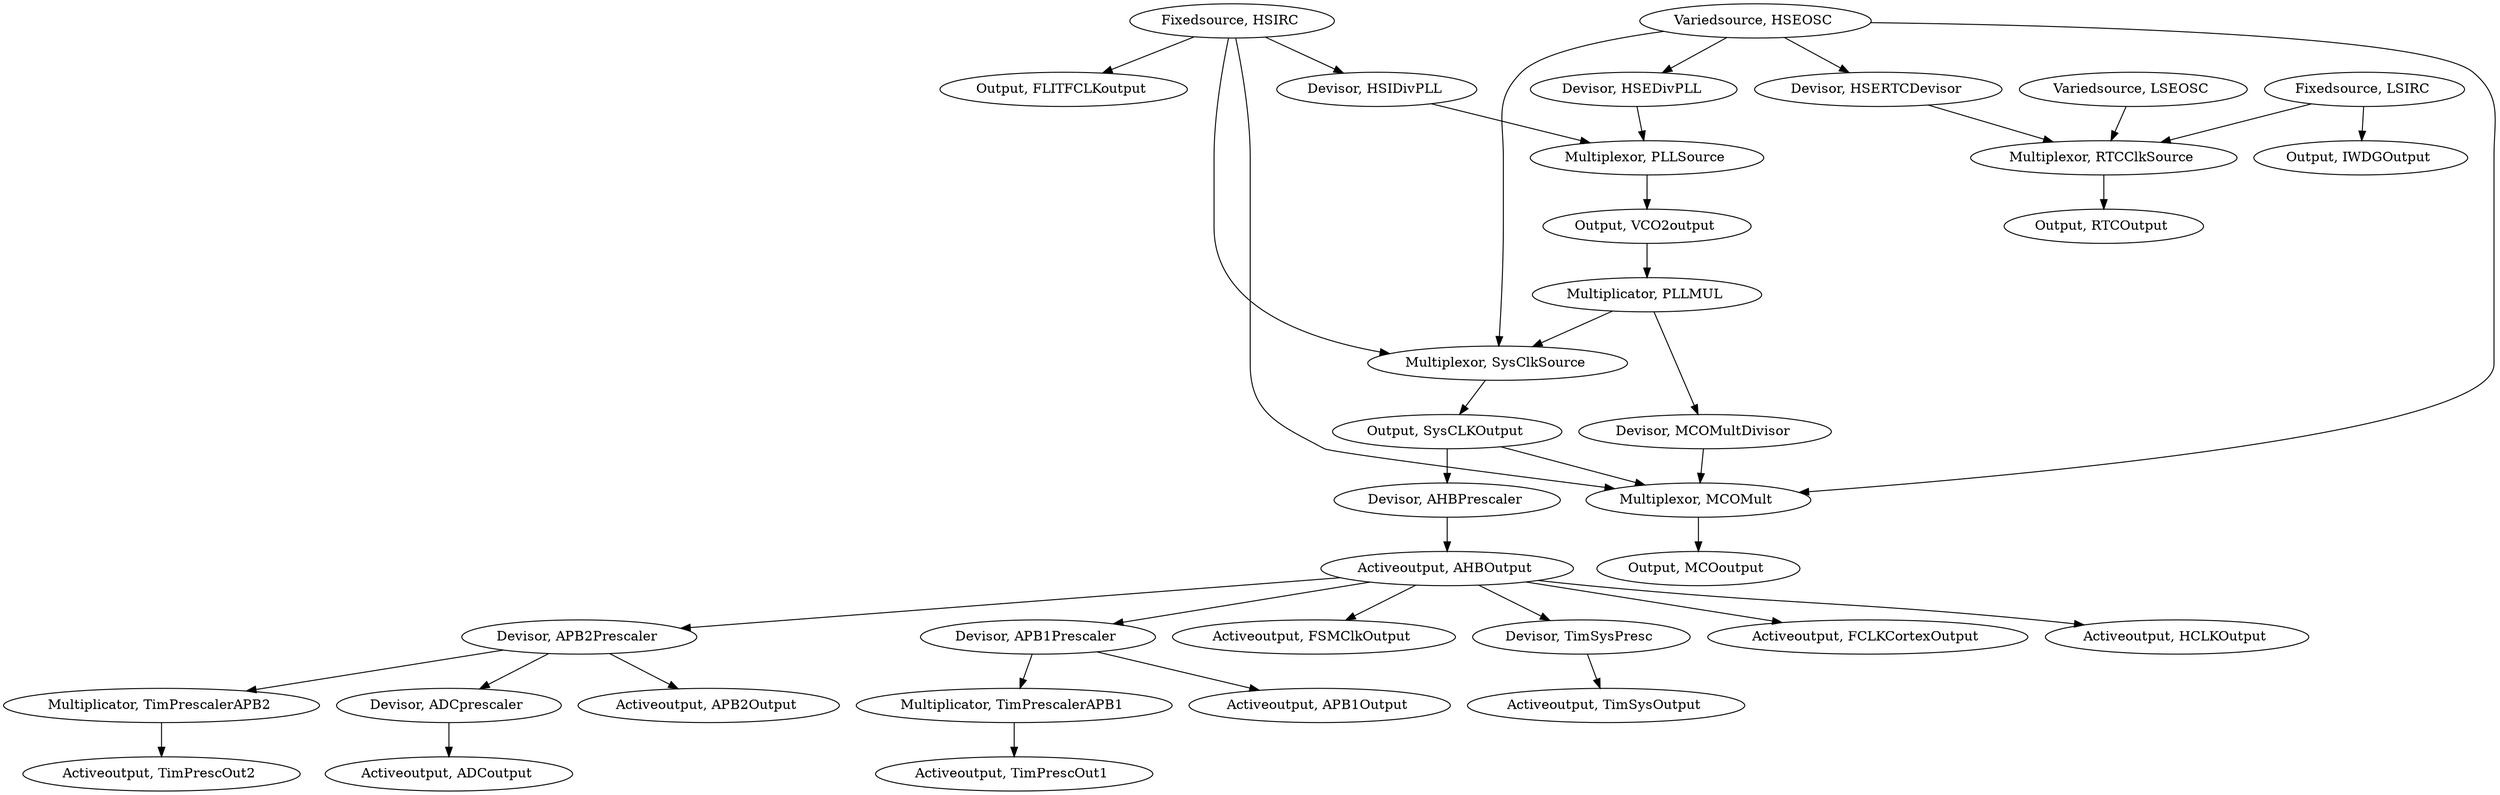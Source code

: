 strict digraph G {
"Activeoutput, TimPrescOut2 ";
"Devisor, APB1Prescaler ";
"Multiplexor, MCOMult ";
"Devisor, HSERTCDevisor ";
"Activeoutput, TimPrescOut1 ";
"Devisor, APB2Prescaler ";
"Activeoutput, FSMClkOutput ";
"Activeoutput, ADCoutput ";
"Activeoutput, AHBOutput ";
"Output, VCO2output ";
"Multiplicator, TimPrescalerAPB1 ";
"Multiplicator, TimPrescalerAPB2 ";
"Variedsource, LSEOSC ";
"Multiplicator, PLLMUL ";
"Activeoutput, TimSysOutput ";
"Output, FLITFCLKoutput ";
"Variedsource, HSEOSC ";
"Devisor, AHBPrescaler ";
"Output, RTCOutput ";
"Output, SysCLKOutput ";
"Multiplexor, PLLSource ";
"Fixedsource, HSIRC ";
"Devisor, MCOMultDivisor ";
"Fixedsource, LSIRC ";
"Devisor, TimSysPresc ";
"Output, IWDGOutput ";
"Devisor, ADCprescaler ";
"Activeoutput, FCLKCortexOutput ";
"Activeoutput, APB1Output ";
"Activeoutput, APB2Output ";
"Multiplexor, RTCClkSource ";
"Activeoutput, HCLKOutput ";
"Multiplexor, SysClkSource ";
"Devisor, HSEDivPLL ";
"Output, MCOoutput ";
"Devisor, HSIDivPLL ";
"Devisor, APB1Prescaler " -> "Multiplicator, TimPrescalerAPB1 ";
"Devisor, APB1Prescaler " -> "Activeoutput, APB1Output ";
"Multiplexor, MCOMult " -> "Output, MCOoutput ";
"Devisor, HSERTCDevisor " -> "Multiplexor, RTCClkSource ";
"Devisor, APB2Prescaler " -> "Activeoutput, APB2Output ";
"Devisor, APB2Prescaler " -> "Devisor, ADCprescaler ";
"Devisor, APB2Prescaler " -> "Multiplicator, TimPrescalerAPB2 ";
"Activeoutput, AHBOutput " -> "Devisor, APB1Prescaler ";
"Activeoutput, AHBOutput " -> "Devisor, TimSysPresc ";
"Activeoutput, AHBOutput " -> "Activeoutput, HCLKOutput ";
"Activeoutput, AHBOutput " -> "Activeoutput, FCLKCortexOutput ";
"Activeoutput, AHBOutput " -> "Devisor, APB2Prescaler ";
"Activeoutput, AHBOutput " -> "Activeoutput, FSMClkOutput ";
"Output, VCO2output " -> "Multiplicator, PLLMUL ";
"Multiplicator, TimPrescalerAPB1 " -> "Activeoutput, TimPrescOut1 ";
"Multiplicator, TimPrescalerAPB2 " -> "Activeoutput, TimPrescOut2 ";
"Variedsource, LSEOSC " -> "Multiplexor, RTCClkSource ";
"Multiplicator, PLLMUL " -> "Multiplexor, SysClkSource ";
"Multiplicator, PLLMUL " -> "Devisor, MCOMultDivisor ";
"Variedsource, HSEOSC " -> "Multiplexor, SysClkSource ";
"Variedsource, HSEOSC " -> "Devisor, HSERTCDevisor ";
"Variedsource, HSEOSC " -> "Multiplexor, MCOMult ";
"Variedsource, HSEOSC " -> "Devisor, HSEDivPLL ";
"Devisor, AHBPrescaler " -> "Activeoutput, AHBOutput ";
"Output, SysCLKOutput " -> "Multiplexor, MCOMult ";
"Output, SysCLKOutput " -> "Devisor, AHBPrescaler ";
"Multiplexor, PLLSource " -> "Output, VCO2output ";
"Fixedsource, HSIRC " -> "Devisor, HSIDivPLL ";
"Fixedsource, HSIRC " -> "Output, FLITFCLKoutput ";
"Fixedsource, HSIRC " -> "Multiplexor, SysClkSource ";
"Fixedsource, HSIRC " -> "Multiplexor, MCOMult ";
"Devisor, MCOMultDivisor " -> "Multiplexor, MCOMult ";
"Fixedsource, LSIRC " -> "Multiplexor, RTCClkSource ";
"Fixedsource, LSIRC " -> "Output, IWDGOutput ";
"Devisor, TimSysPresc " -> "Activeoutput, TimSysOutput ";
"Devisor, ADCprescaler " -> "Activeoutput, ADCoutput ";
"Multiplexor, RTCClkSource " -> "Output, RTCOutput ";
"Multiplexor, SysClkSource " -> "Output, SysCLKOutput ";
"Devisor, HSEDivPLL " -> "Multiplexor, PLLSource ";
"Devisor, HSIDivPLL " -> "Multiplexor, PLLSource ";
}

